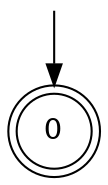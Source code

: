 digraph g {

	s0 [shape="doublecircle" label="0"];

__start0 [label="" shape="none" width="0" height="0"];
__start0 -> s0;

}
